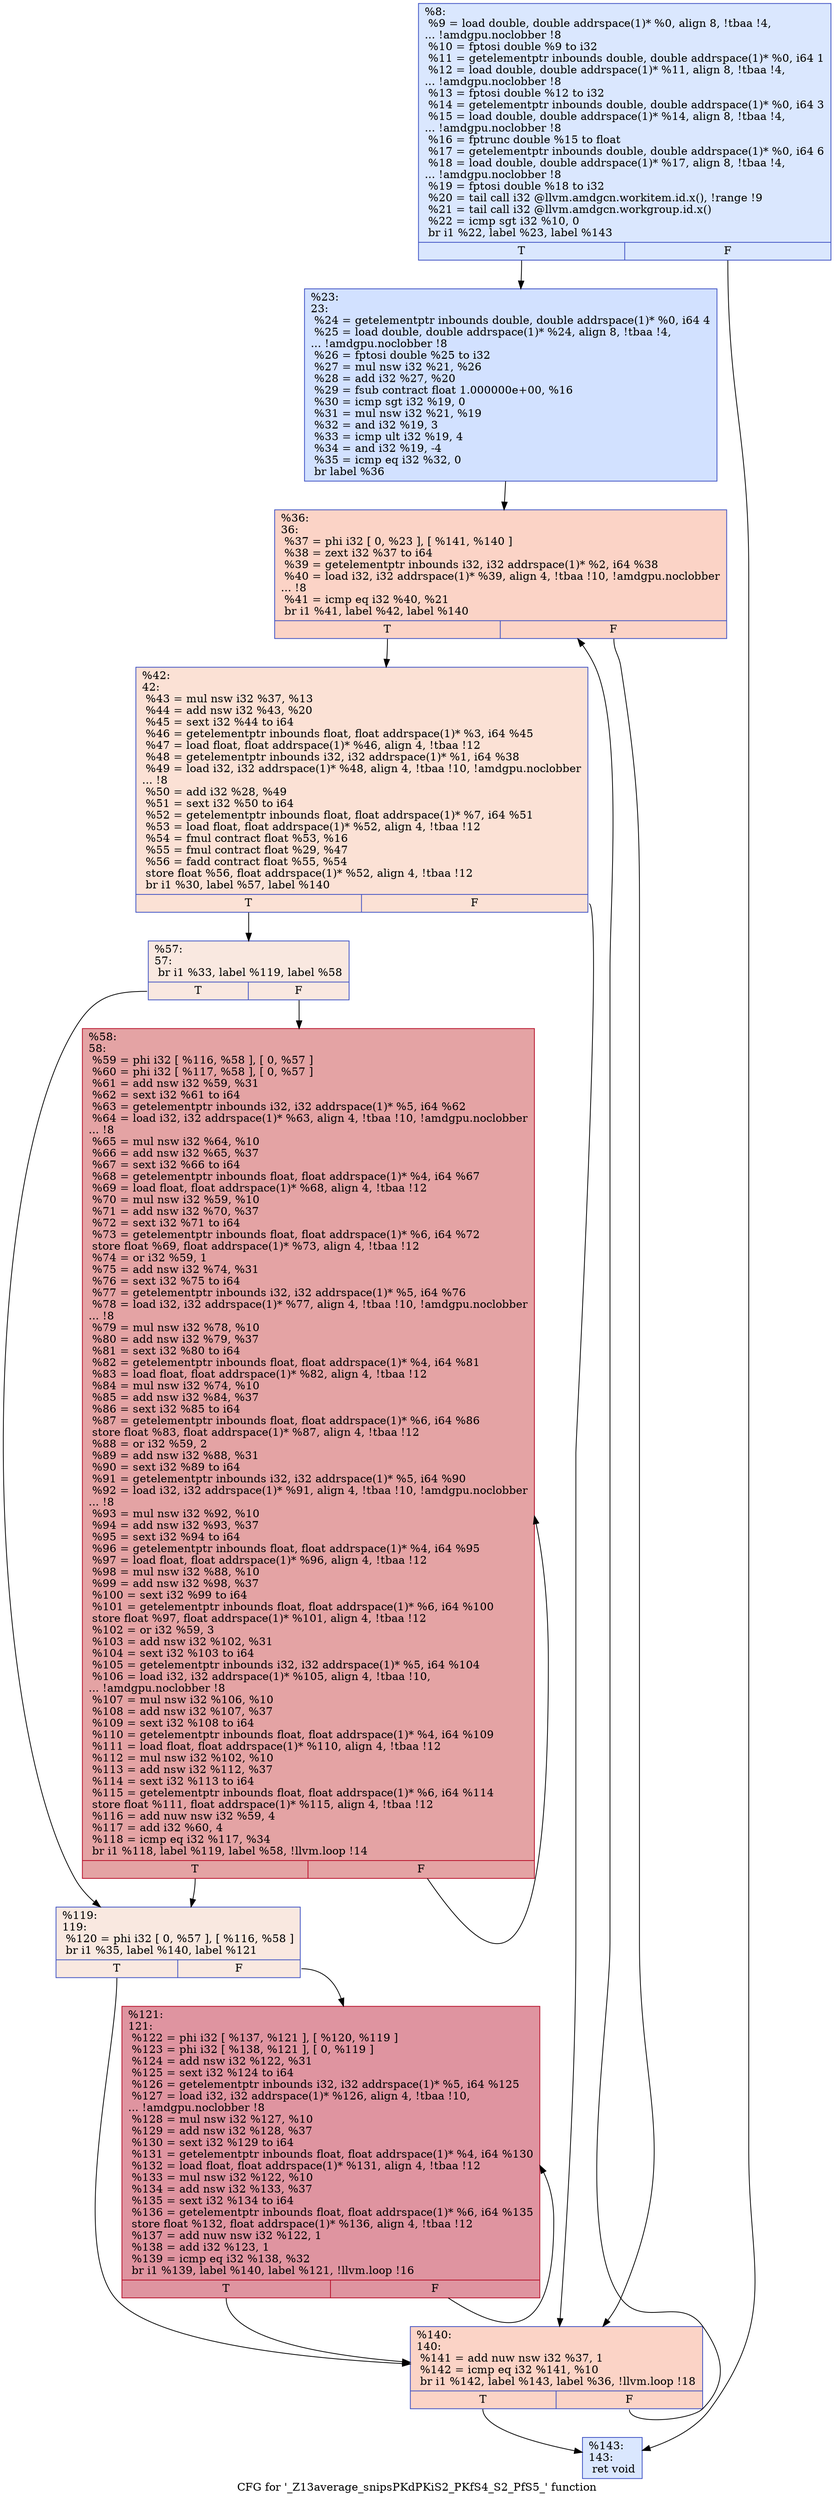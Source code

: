 digraph "CFG for '_Z13average_snipsPKdPKiS2_PKfS4_S2_PfS5_' function" {
	label="CFG for '_Z13average_snipsPKdPKiS2_PKfS4_S2_PfS5_' function";

	Node0x452da10 [shape=record,color="#3d50c3ff", style=filled, fillcolor="#abc8fd70",label="{%8:\l  %9 = load double, double addrspace(1)* %0, align 8, !tbaa !4,\l... !amdgpu.noclobber !8\l  %10 = fptosi double %9 to i32\l  %11 = getelementptr inbounds double, double addrspace(1)* %0, i64 1\l  %12 = load double, double addrspace(1)* %11, align 8, !tbaa !4,\l... !amdgpu.noclobber !8\l  %13 = fptosi double %12 to i32\l  %14 = getelementptr inbounds double, double addrspace(1)* %0, i64 3\l  %15 = load double, double addrspace(1)* %14, align 8, !tbaa !4,\l... !amdgpu.noclobber !8\l  %16 = fptrunc double %15 to float\l  %17 = getelementptr inbounds double, double addrspace(1)* %0, i64 6\l  %18 = load double, double addrspace(1)* %17, align 8, !tbaa !4,\l... !amdgpu.noclobber !8\l  %19 = fptosi double %18 to i32\l  %20 = tail call i32 @llvm.amdgcn.workitem.id.x(), !range !9\l  %21 = tail call i32 @llvm.amdgcn.workgroup.id.x()\l  %22 = icmp sgt i32 %10, 0\l  br i1 %22, label %23, label %143\l|{<s0>T|<s1>F}}"];
	Node0x452da10:s0 -> Node0x45306f0;
	Node0x452da10:s1 -> Node0x4530780;
	Node0x45306f0 [shape=record,color="#3d50c3ff", style=filled, fillcolor="#9abbff70",label="{%23:\l23:                                               \l  %24 = getelementptr inbounds double, double addrspace(1)* %0, i64 4\l  %25 = load double, double addrspace(1)* %24, align 8, !tbaa !4,\l... !amdgpu.noclobber !8\l  %26 = fptosi double %25 to i32\l  %27 = mul nsw i32 %21, %26\l  %28 = add i32 %27, %20\l  %29 = fsub contract float 1.000000e+00, %16\l  %30 = icmp sgt i32 %19, 0\l  %31 = mul nsw i32 %21, %19\l  %32 = and i32 %19, 3\l  %33 = icmp ult i32 %19, 4\l  %34 = and i32 %19, -4\l  %35 = icmp eq i32 %32, 0\l  br label %36\l}"];
	Node0x45306f0 -> Node0x452ff70;
	Node0x452ff70 [shape=record,color="#3d50c3ff", style=filled, fillcolor="#f59c7d70",label="{%36:\l36:                                               \l  %37 = phi i32 [ 0, %23 ], [ %141, %140 ]\l  %38 = zext i32 %37 to i64\l  %39 = getelementptr inbounds i32, i32 addrspace(1)* %2, i64 %38\l  %40 = load i32, i32 addrspace(1)* %39, align 4, !tbaa !10, !amdgpu.noclobber\l... !8\l  %41 = icmp eq i32 %40, %21\l  br i1 %41, label %42, label %140\l|{<s0>T|<s1>F}}"];
	Node0x452ff70:s0 -> Node0x45321d0;
	Node0x452ff70:s1 -> Node0x4531cd0;
	Node0x45321d0 [shape=record,color="#3d50c3ff", style=filled, fillcolor="#f7bca170",label="{%42:\l42:                                               \l  %43 = mul nsw i32 %37, %13\l  %44 = add nsw i32 %43, %20\l  %45 = sext i32 %44 to i64\l  %46 = getelementptr inbounds float, float addrspace(1)* %3, i64 %45\l  %47 = load float, float addrspace(1)* %46, align 4, !tbaa !12\l  %48 = getelementptr inbounds i32, i32 addrspace(1)* %1, i64 %38\l  %49 = load i32, i32 addrspace(1)* %48, align 4, !tbaa !10, !amdgpu.noclobber\l... !8\l  %50 = add i32 %28, %49\l  %51 = sext i32 %50 to i64\l  %52 = getelementptr inbounds float, float addrspace(1)* %7, i64 %51\l  %53 = load float, float addrspace(1)* %52, align 4, !tbaa !12\l  %54 = fmul contract float %53, %16\l  %55 = fmul contract float %29, %47\l  %56 = fadd contract float %55, %54\l  store float %56, float addrspace(1)* %52, align 4, !tbaa !12\l  br i1 %30, label %57, label %140\l|{<s0>T|<s1>F}}"];
	Node0x45321d0:s0 -> Node0x4533870;
	Node0x45321d0:s1 -> Node0x4531cd0;
	Node0x4533870 [shape=record,color="#3d50c3ff", style=filled, fillcolor="#f1ccb870",label="{%57:\l57:                                               \l  br i1 %33, label %119, label %58\l|{<s0>T|<s1>F}}"];
	Node0x4533870:s0 -> Node0x45339b0;
	Node0x4533870:s1 -> Node0x4533a00;
	Node0x4533a00 [shape=record,color="#b70d28ff", style=filled, fillcolor="#c32e3170",label="{%58:\l58:                                               \l  %59 = phi i32 [ %116, %58 ], [ 0, %57 ]\l  %60 = phi i32 [ %117, %58 ], [ 0, %57 ]\l  %61 = add nsw i32 %59, %31\l  %62 = sext i32 %61 to i64\l  %63 = getelementptr inbounds i32, i32 addrspace(1)* %5, i64 %62\l  %64 = load i32, i32 addrspace(1)* %63, align 4, !tbaa !10, !amdgpu.noclobber\l... !8\l  %65 = mul nsw i32 %64, %10\l  %66 = add nsw i32 %65, %37\l  %67 = sext i32 %66 to i64\l  %68 = getelementptr inbounds float, float addrspace(1)* %4, i64 %67\l  %69 = load float, float addrspace(1)* %68, align 4, !tbaa !12\l  %70 = mul nsw i32 %59, %10\l  %71 = add nsw i32 %70, %37\l  %72 = sext i32 %71 to i64\l  %73 = getelementptr inbounds float, float addrspace(1)* %6, i64 %72\l  store float %69, float addrspace(1)* %73, align 4, !tbaa !12\l  %74 = or i32 %59, 1\l  %75 = add nsw i32 %74, %31\l  %76 = sext i32 %75 to i64\l  %77 = getelementptr inbounds i32, i32 addrspace(1)* %5, i64 %76\l  %78 = load i32, i32 addrspace(1)* %77, align 4, !tbaa !10, !amdgpu.noclobber\l... !8\l  %79 = mul nsw i32 %78, %10\l  %80 = add nsw i32 %79, %37\l  %81 = sext i32 %80 to i64\l  %82 = getelementptr inbounds float, float addrspace(1)* %4, i64 %81\l  %83 = load float, float addrspace(1)* %82, align 4, !tbaa !12\l  %84 = mul nsw i32 %74, %10\l  %85 = add nsw i32 %84, %37\l  %86 = sext i32 %85 to i64\l  %87 = getelementptr inbounds float, float addrspace(1)* %6, i64 %86\l  store float %83, float addrspace(1)* %87, align 4, !tbaa !12\l  %88 = or i32 %59, 2\l  %89 = add nsw i32 %88, %31\l  %90 = sext i32 %89 to i64\l  %91 = getelementptr inbounds i32, i32 addrspace(1)* %5, i64 %90\l  %92 = load i32, i32 addrspace(1)* %91, align 4, !tbaa !10, !amdgpu.noclobber\l... !8\l  %93 = mul nsw i32 %92, %10\l  %94 = add nsw i32 %93, %37\l  %95 = sext i32 %94 to i64\l  %96 = getelementptr inbounds float, float addrspace(1)* %4, i64 %95\l  %97 = load float, float addrspace(1)* %96, align 4, !tbaa !12\l  %98 = mul nsw i32 %88, %10\l  %99 = add nsw i32 %98, %37\l  %100 = sext i32 %99 to i64\l  %101 = getelementptr inbounds float, float addrspace(1)* %6, i64 %100\l  store float %97, float addrspace(1)* %101, align 4, !tbaa !12\l  %102 = or i32 %59, 3\l  %103 = add nsw i32 %102, %31\l  %104 = sext i32 %103 to i64\l  %105 = getelementptr inbounds i32, i32 addrspace(1)* %5, i64 %104\l  %106 = load i32, i32 addrspace(1)* %105, align 4, !tbaa !10,\l... !amdgpu.noclobber !8\l  %107 = mul nsw i32 %106, %10\l  %108 = add nsw i32 %107, %37\l  %109 = sext i32 %108 to i64\l  %110 = getelementptr inbounds float, float addrspace(1)* %4, i64 %109\l  %111 = load float, float addrspace(1)* %110, align 4, !tbaa !12\l  %112 = mul nsw i32 %102, %10\l  %113 = add nsw i32 %112, %37\l  %114 = sext i32 %113 to i64\l  %115 = getelementptr inbounds float, float addrspace(1)* %6, i64 %114\l  store float %111, float addrspace(1)* %115, align 4, !tbaa !12\l  %116 = add nuw nsw i32 %59, 4\l  %117 = add i32 %60, 4\l  %118 = icmp eq i32 %117, %34\l  br i1 %118, label %119, label %58, !llvm.loop !14\l|{<s0>T|<s1>F}}"];
	Node0x4533a00:s0 -> Node0x45339b0;
	Node0x4533a00:s1 -> Node0x4533a00;
	Node0x45339b0 [shape=record,color="#3d50c3ff", style=filled, fillcolor="#f1ccb870",label="{%119:\l119:                                              \l  %120 = phi i32 [ 0, %57 ], [ %116, %58 ]\l  br i1 %35, label %140, label %121\l|{<s0>T|<s1>F}}"];
	Node0x45339b0:s0 -> Node0x4531cd0;
	Node0x45339b0:s1 -> Node0x45363f0;
	Node0x45363f0 [shape=record,color="#b70d28ff", style=filled, fillcolor="#b70d2870",label="{%121:\l121:                                              \l  %122 = phi i32 [ %137, %121 ], [ %120, %119 ]\l  %123 = phi i32 [ %138, %121 ], [ 0, %119 ]\l  %124 = add nsw i32 %122, %31\l  %125 = sext i32 %124 to i64\l  %126 = getelementptr inbounds i32, i32 addrspace(1)* %5, i64 %125\l  %127 = load i32, i32 addrspace(1)* %126, align 4, !tbaa !10,\l... !amdgpu.noclobber !8\l  %128 = mul nsw i32 %127, %10\l  %129 = add nsw i32 %128, %37\l  %130 = sext i32 %129 to i64\l  %131 = getelementptr inbounds float, float addrspace(1)* %4, i64 %130\l  %132 = load float, float addrspace(1)* %131, align 4, !tbaa !12\l  %133 = mul nsw i32 %122, %10\l  %134 = add nsw i32 %133, %37\l  %135 = sext i32 %134 to i64\l  %136 = getelementptr inbounds float, float addrspace(1)* %6, i64 %135\l  store float %132, float addrspace(1)* %136, align 4, !tbaa !12\l  %137 = add nuw nsw i32 %122, 1\l  %138 = add i32 %123, 1\l  %139 = icmp eq i32 %138, %32\l  br i1 %139, label %140, label %121, !llvm.loop !16\l|{<s0>T|<s1>F}}"];
	Node0x45363f0:s0 -> Node0x4531cd0;
	Node0x45363f0:s1 -> Node0x45363f0;
	Node0x4531cd0 [shape=record,color="#3d50c3ff", style=filled, fillcolor="#f59c7d70",label="{%140:\l140:                                              \l  %141 = add nuw nsw i32 %37, 1\l  %142 = icmp eq i32 %141, %10\l  br i1 %142, label %143, label %36, !llvm.loop !18\l|{<s0>T|<s1>F}}"];
	Node0x4531cd0:s0 -> Node0x4530780;
	Node0x4531cd0:s1 -> Node0x452ff70;
	Node0x4530780 [shape=record,color="#3d50c3ff", style=filled, fillcolor="#abc8fd70",label="{%143:\l143:                                              \l  ret void\l}"];
}
